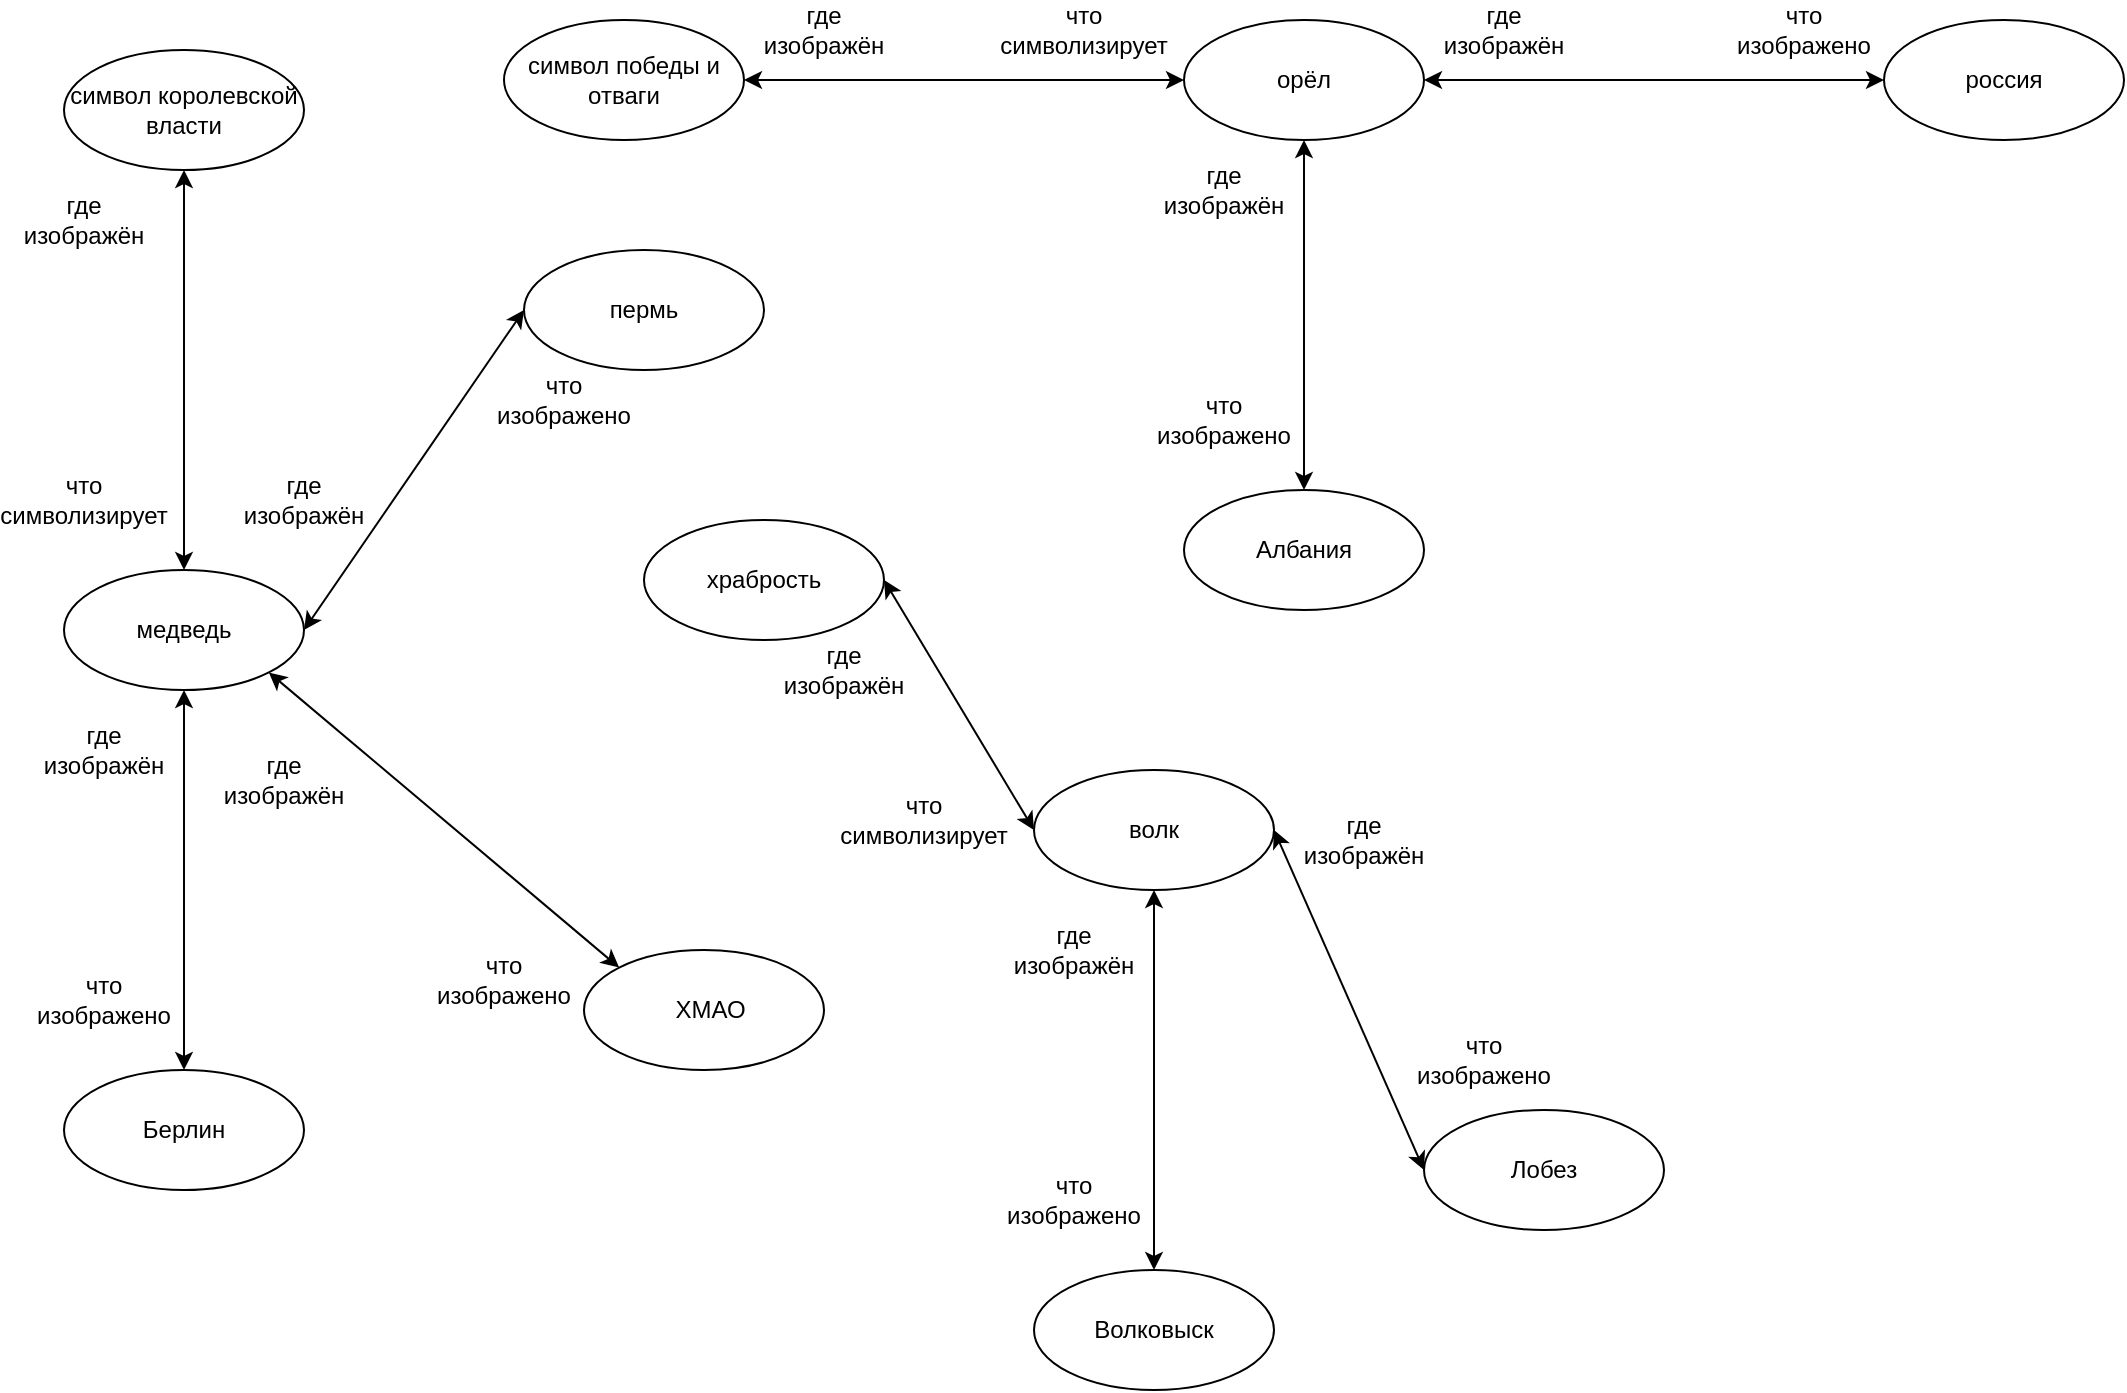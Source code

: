 <mxfile version="20.6.0" type="device"><diagram id="j1bIBDsTRNQq8--lk8CH" name="Страница 1"><mxGraphModel dx="1422" dy="786" grid="1" gridSize="10" guides="1" tooltips="1" connect="1" arrows="1" fold="1" page="1" pageScale="1" pageWidth="1200" pageHeight="800" math="0" shadow="0"><root><mxCell id="0"/><mxCell id="1" parent="0"/><mxCell id="0meyeog_Qs99nsVG_-Yc-2" value="медведь" style="ellipse;whiteSpace=wrap;html=1;" parent="1" vertex="1"><mxGeometry x="80" y="310" width="120" height="60" as="geometry"/></mxCell><mxCell id="0meyeog_Qs99nsVG_-Yc-3" value="пермь" style="ellipse;whiteSpace=wrap;html=1;" parent="1" vertex="1"><mxGeometry x="310" y="150" width="120" height="60" as="geometry"/></mxCell><mxCell id="0meyeog_Qs99nsVG_-Yc-30" value="" style="endArrow=classic;startArrow=classic;html=1;rounded=0;exitX=1;exitY=0.5;exitDx=0;exitDy=0;entryX=0;entryY=0.5;entryDx=0;entryDy=0;" parent="1" source="0meyeog_Qs99nsVG_-Yc-2" target="0meyeog_Qs99nsVG_-Yc-3" edge="1"><mxGeometry width="50" height="50" relative="1" as="geometry"><mxPoint x="620" y="670" as="sourcePoint"/><mxPoint x="670" y="620" as="targetPoint"/></mxGeometry></mxCell><mxCell id="0meyeog_Qs99nsVG_-Yc-32" value="что изображено" style="text;html=1;strokeColor=none;fillColor=none;align=center;verticalAlign=middle;whiteSpace=wrap;rounded=0;" parent="1" vertex="1"><mxGeometry x="300" y="210" width="60" height="30" as="geometry"/></mxCell><mxCell id="0meyeog_Qs99nsVG_-Yc-33" value="Берлин" style="ellipse;whiteSpace=wrap;html=1;" parent="1" vertex="1"><mxGeometry x="80" y="560" width="120" height="60" as="geometry"/></mxCell><mxCell id="0meyeog_Qs99nsVG_-Yc-34" value="" style="endArrow=classic;startArrow=classic;html=1;rounded=0;exitX=0.5;exitY=0;exitDx=0;exitDy=0;entryX=0.5;entryY=1;entryDx=0;entryDy=0;" parent="1" source="0meyeog_Qs99nsVG_-Yc-33" target="0meyeog_Qs99nsVG_-Yc-2" edge="1"><mxGeometry width="50" height="50" relative="1" as="geometry"><mxPoint x="620" y="650" as="sourcePoint"/><mxPoint x="670" y="600" as="targetPoint"/></mxGeometry></mxCell><mxCell id="0meyeog_Qs99nsVG_-Yc-36" value="что изображено" style="text;html=1;strokeColor=none;fillColor=none;align=center;verticalAlign=middle;whiteSpace=wrap;rounded=0;" parent="1" vertex="1"><mxGeometry x="70" y="510" width="60" height="30" as="geometry"/></mxCell><mxCell id="0meyeog_Qs99nsVG_-Yc-45" value="орёл" style="ellipse;whiteSpace=wrap;html=1;" parent="1" vertex="1"><mxGeometry x="640" y="35" width="120" height="60" as="geometry"/></mxCell><mxCell id="0meyeog_Qs99nsVG_-Yc-46" value="россия" style="ellipse;whiteSpace=wrap;html=1;" parent="1" vertex="1"><mxGeometry x="990" y="35" width="120" height="60" as="geometry"/></mxCell><mxCell id="0meyeog_Qs99nsVG_-Yc-47" value="" style="endArrow=classic;startArrow=classic;html=1;rounded=0;exitX=1;exitY=0.5;exitDx=0;exitDy=0;entryX=0;entryY=0.5;entryDx=0;entryDy=0;" parent="1" source="0meyeog_Qs99nsVG_-Yc-45" target="0meyeog_Qs99nsVG_-Yc-46" edge="1"><mxGeometry width="50" height="50" relative="1" as="geometry"><mxPoint x="1180" y="395" as="sourcePoint"/><mxPoint x="1230" y="345" as="targetPoint"/></mxGeometry></mxCell><mxCell id="0meyeog_Qs99nsVG_-Yc-49" value="что изображено" style="text;html=1;strokeColor=none;fillColor=none;align=center;verticalAlign=middle;whiteSpace=wrap;rounded=0;" parent="1" vertex="1"><mxGeometry x="920" y="25" width="60" height="30" as="geometry"/></mxCell><mxCell id="0meyeog_Qs99nsVG_-Yc-50" value="Албания" style="ellipse;whiteSpace=wrap;html=1;" parent="1" vertex="1"><mxGeometry x="640" y="270" width="120" height="60" as="geometry"/></mxCell><mxCell id="0meyeog_Qs99nsVG_-Yc-51" value="" style="endArrow=classic;startArrow=classic;html=1;rounded=0;exitX=0.5;exitY=0;exitDx=0;exitDy=0;entryX=0.5;entryY=1;entryDx=0;entryDy=0;" parent="1" source="0meyeog_Qs99nsVG_-Yc-50" target="0meyeog_Qs99nsVG_-Yc-45" edge="1"><mxGeometry width="50" height="50" relative="1" as="geometry"><mxPoint x="1240" y="370" as="sourcePoint"/><mxPoint x="1290" y="320" as="targetPoint"/></mxGeometry></mxCell><mxCell id="0meyeog_Qs99nsVG_-Yc-53" value="что изображено" style="text;html=1;strokeColor=none;fillColor=none;align=center;verticalAlign=middle;whiteSpace=wrap;rounded=0;" parent="1" vertex="1"><mxGeometry x="630" y="220" width="60" height="30" as="geometry"/></mxCell><mxCell id="0meyeog_Qs99nsVG_-Yc-63" value="&amp;nbsp; ХМАО" style="ellipse;whiteSpace=wrap;html=1;" parent="1" vertex="1"><mxGeometry x="340" y="500" width="120" height="60" as="geometry"/></mxCell><mxCell id="0meyeog_Qs99nsVG_-Yc-80" value="" style="endArrow=classic;startArrow=classic;html=1;rounded=0;entryX=1;entryY=1;entryDx=0;entryDy=0;exitX=0;exitY=0;exitDx=0;exitDy=0;" parent="1" source="0meyeog_Qs99nsVG_-Yc-63" target="0meyeog_Qs99nsVG_-Yc-2" edge="1"><mxGeometry width="50" height="50" relative="1" as="geometry"><mxPoint x="620" y="680" as="sourcePoint"/><mxPoint x="670" y="630" as="targetPoint"/></mxGeometry></mxCell><mxCell id="0meyeog_Qs99nsVG_-Yc-81" value="что изображено" style="text;html=1;strokeColor=none;fillColor=none;align=center;verticalAlign=middle;whiteSpace=wrap;rounded=0;" parent="1" vertex="1"><mxGeometry x="270" y="500" width="60" height="30" as="geometry"/></mxCell><mxCell id="0meyeog_Qs99nsVG_-Yc-85" value="символ королевской власти" style="ellipse;whiteSpace=wrap;html=1;" parent="1" vertex="1"><mxGeometry x="80" y="50" width="120" height="60" as="geometry"/></mxCell><mxCell id="0meyeog_Qs99nsVG_-Yc-86" value="символ победы и отваги" style="ellipse;whiteSpace=wrap;html=1;" parent="1" vertex="1"><mxGeometry x="300" y="35" width="120" height="60" as="geometry"/></mxCell><mxCell id="0meyeog_Qs99nsVG_-Yc-87" value="" style="endArrow=classic;startArrow=classic;html=1;rounded=0;entryX=0;entryY=0.5;entryDx=0;entryDy=0;exitX=1;exitY=0.5;exitDx=0;exitDy=0;" parent="1" source="0meyeog_Qs99nsVG_-Yc-86" target="0meyeog_Qs99nsVG_-Yc-45" edge="1"><mxGeometry width="50" height="50" relative="1" as="geometry"><mxPoint x="500" y="335" as="sourcePoint"/><mxPoint x="550" y="285" as="targetPoint"/></mxGeometry></mxCell><mxCell id="0meyeog_Qs99nsVG_-Yc-88" value="" style="endArrow=classic;startArrow=classic;html=1;rounded=0;entryX=0.5;entryY=1;entryDx=0;entryDy=0;" parent="1" source="0meyeog_Qs99nsVG_-Yc-2" target="0meyeog_Qs99nsVG_-Yc-85" edge="1"><mxGeometry width="50" height="50" relative="1" as="geometry"><mxPoint x="560" y="330" as="sourcePoint"/><mxPoint x="610" y="280" as="targetPoint"/></mxGeometry></mxCell><mxCell id="0meyeog_Qs99nsVG_-Yc-90" value="где изображён" style="text;html=1;strokeColor=none;fillColor=none;align=center;verticalAlign=middle;whiteSpace=wrap;rounded=0;" parent="1" vertex="1"><mxGeometry x="430" y="25" width="60" height="30" as="geometry"/></mxCell><mxCell id="0meyeog_Qs99nsVG_-Yc-91" value="что символизирует" style="text;html=1;strokeColor=none;fillColor=none;align=center;verticalAlign=middle;whiteSpace=wrap;rounded=0;" parent="1" vertex="1"><mxGeometry x="60" y="260" width="60" height="30" as="geometry"/></mxCell><mxCell id="0meyeog_Qs99nsVG_-Yc-92" value="что символизирует" style="text;html=1;strokeColor=none;fillColor=none;align=center;verticalAlign=middle;whiteSpace=wrap;rounded=0;" parent="1" vertex="1"><mxGeometry x="560" y="25" width="60" height="30" as="geometry"/></mxCell><mxCell id="0meyeog_Qs99nsVG_-Yc-95" value="волк" style="ellipse;whiteSpace=wrap;html=1;" parent="1" vertex="1"><mxGeometry x="565" y="410" width="120" height="60" as="geometry"/></mxCell><mxCell id="0meyeog_Qs99nsVG_-Yc-96" value="Лобез" style="ellipse;whiteSpace=wrap;html=1;" parent="1" vertex="1"><mxGeometry x="760" y="580" width="120" height="60" as="geometry"/></mxCell><mxCell id="0meyeog_Qs99nsVG_-Yc-97" value="" style="endArrow=classic;startArrow=classic;html=1;rounded=0;exitX=1;exitY=0.5;exitDx=0;exitDy=0;entryX=0;entryY=0.5;entryDx=0;entryDy=0;" parent="1" source="0meyeog_Qs99nsVG_-Yc-95" target="0meyeog_Qs99nsVG_-Yc-96" edge="1"><mxGeometry width="50" height="50" relative="1" as="geometry"><mxPoint x="1105" y="770" as="sourcePoint"/><mxPoint x="1155" y="720" as="targetPoint"/></mxGeometry></mxCell><mxCell id="0meyeog_Qs99nsVG_-Yc-99" value="что изображено" style="text;html=1;strokeColor=none;fillColor=none;align=center;verticalAlign=middle;whiteSpace=wrap;rounded=0;" parent="1" vertex="1"><mxGeometry x="760" y="540" width="60" height="30" as="geometry"/></mxCell><mxCell id="0meyeog_Qs99nsVG_-Yc-100" value="Волковыск" style="ellipse;whiteSpace=wrap;html=1;" parent="1" vertex="1"><mxGeometry x="565" y="660" width="120" height="60" as="geometry"/></mxCell><mxCell id="0meyeog_Qs99nsVG_-Yc-101" value="" style="endArrow=classic;startArrow=classic;html=1;rounded=0;exitX=0.5;exitY=0;exitDx=0;exitDy=0;entryX=0.5;entryY=1;entryDx=0;entryDy=0;" parent="1" source="0meyeog_Qs99nsVG_-Yc-100" target="0meyeog_Qs99nsVG_-Yc-95" edge="1"><mxGeometry width="50" height="50" relative="1" as="geometry"><mxPoint x="1105" y="750" as="sourcePoint"/><mxPoint x="1155" y="700" as="targetPoint"/></mxGeometry></mxCell><mxCell id="0meyeog_Qs99nsVG_-Yc-103" value="что изображено" style="text;html=1;strokeColor=none;fillColor=none;align=center;verticalAlign=middle;whiteSpace=wrap;rounded=0;" parent="1" vertex="1"><mxGeometry x="555" y="610" width="60" height="30" as="geometry"/></mxCell><mxCell id="0meyeog_Qs99nsVG_-Yc-104" value="храбрость" style="ellipse;whiteSpace=wrap;html=1;" parent="1" vertex="1"><mxGeometry x="370" y="285" width="120" height="60" as="geometry"/></mxCell><mxCell id="0meyeog_Qs99nsVG_-Yc-105" value="" style="endArrow=classic;startArrow=classic;html=1;rounded=0;entryX=0;entryY=0.5;entryDx=0;entryDy=0;exitX=1;exitY=0.5;exitDx=0;exitDy=0;" parent="1" source="0meyeog_Qs99nsVG_-Yc-104" target="0meyeog_Qs99nsVG_-Yc-95" edge="1"><mxGeometry width="50" height="50" relative="1" as="geometry"><mxPoint x="680" y="725" as="sourcePoint"/><mxPoint x="730" y="675" as="targetPoint"/></mxGeometry></mxCell><mxCell id="0meyeog_Qs99nsVG_-Yc-107" value="что символизирует" style="text;html=1;strokeColor=none;fillColor=none;align=center;verticalAlign=middle;whiteSpace=wrap;rounded=0;" parent="1" vertex="1"><mxGeometry x="480" y="420" width="60" height="30" as="geometry"/></mxCell><mxCell id="0meyeog_Qs99nsVG_-Yc-108" value="где изображён" style="text;html=1;strokeColor=none;fillColor=none;align=center;verticalAlign=middle;whiteSpace=wrap;rounded=0;" parent="1" vertex="1"><mxGeometry x="770" y="25" width="60" height="30" as="geometry"/></mxCell><mxCell id="0meyeog_Qs99nsVG_-Yc-109" value="где изображён" style="text;html=1;strokeColor=none;fillColor=none;align=center;verticalAlign=middle;whiteSpace=wrap;rounded=0;" parent="1" vertex="1"><mxGeometry x="630" y="105" width="60" height="30" as="geometry"/></mxCell><mxCell id="0meyeog_Qs99nsVG_-Yc-110" value="где изображён" style="text;html=1;strokeColor=none;fillColor=none;align=center;verticalAlign=middle;whiteSpace=wrap;rounded=0;" parent="1" vertex="1"><mxGeometry x="555" y="485" width="60" height="30" as="geometry"/></mxCell><mxCell id="0meyeog_Qs99nsVG_-Yc-111" value="где изображён" style="text;html=1;strokeColor=none;fillColor=none;align=center;verticalAlign=middle;whiteSpace=wrap;rounded=0;" parent="1" vertex="1"><mxGeometry x="700" y="430" width="60" height="30" as="geometry"/></mxCell><mxCell id="0meyeog_Qs99nsVG_-Yc-112" value="где изображён" style="text;html=1;strokeColor=none;fillColor=none;align=center;verticalAlign=middle;whiteSpace=wrap;rounded=0;" parent="1" vertex="1"><mxGeometry x="440" y="345" width="60" height="30" as="geometry"/></mxCell><mxCell id="0meyeog_Qs99nsVG_-Yc-113" value="где изображён" style="text;html=1;strokeColor=none;fillColor=none;align=center;verticalAlign=middle;whiteSpace=wrap;rounded=0;" parent="1" vertex="1"><mxGeometry x="170" y="260" width="60" height="30" as="geometry"/></mxCell><mxCell id="0meyeog_Qs99nsVG_-Yc-114" value="где изображён" style="text;html=1;strokeColor=none;fillColor=none;align=center;verticalAlign=middle;whiteSpace=wrap;rounded=0;" parent="1" vertex="1"><mxGeometry x="60" y="120" width="60" height="30" as="geometry"/></mxCell><mxCell id="0meyeog_Qs99nsVG_-Yc-115" value="где изображён" style="text;html=1;strokeColor=none;fillColor=none;align=center;verticalAlign=middle;whiteSpace=wrap;rounded=0;" parent="1" vertex="1"><mxGeometry x="70" y="385" width="60" height="30" as="geometry"/></mxCell><mxCell id="0meyeog_Qs99nsVG_-Yc-116" value="где изображён" style="text;html=1;strokeColor=none;fillColor=none;align=center;verticalAlign=middle;whiteSpace=wrap;rounded=0;" parent="1" vertex="1"><mxGeometry x="160" y="400" width="60" height="30" as="geometry"/></mxCell></root></mxGraphModel></diagram></mxfile>